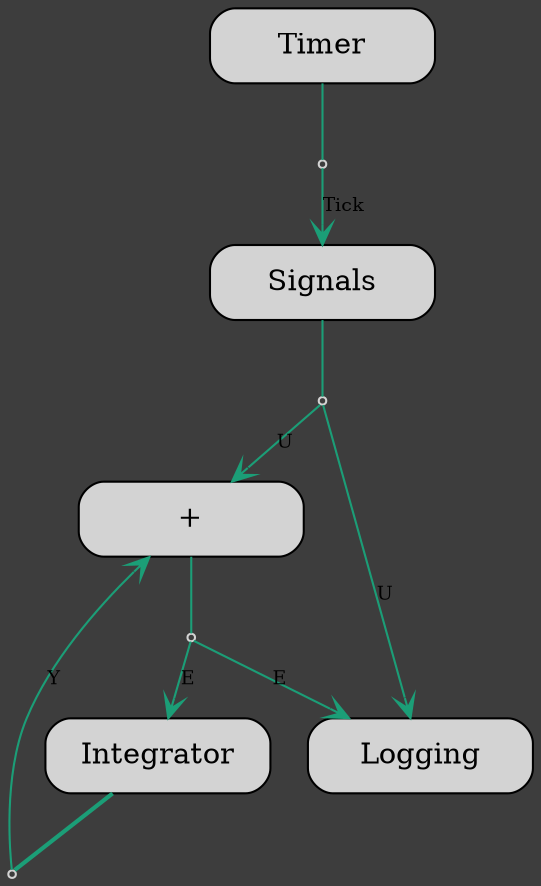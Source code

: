 
digraph  G {
  overlap = scale;
  splines = true;
  bgcolor = gray24;
  {node [shape=box, width=1.5, style="rounded,filled", fillcolor=lightgray]; 15508195544299657810 [label="Timer"]; 5502339216061849736 [label="Signals"]; 2035493763424378550 [label="+"]; 12015025960535244509 [label="Integrator"]; 2201317215049037460 [label="Logging"];}
  node [shape=point, fillcolor=gray24, color=lightgray];

  /* Outputs */
{
  edge [arrowhead=none,colorscheme=dark28];
  15508195544299657810 -> 15164962824015256459 [color=1];
5502339216061849736 -> 13617421333920241101 [color=1];
2035493763424378550 -> 12808559226776856679 [color=1];
12015025960535244509 -> 4106161941533858576 [color=1, style=bold];
}
  /* Inputs */
{
  edge [arrowhead=vee,fontsize=9, fontcolor=lightgray, labelfloat=true,colorscheme=dark28]
  15164962824015256459 -> 5502339216061849736 [label="Tick", color=1];
13617421333920241101 -> 2035493763424378550 [label="U", color=1];
4106161941533858576 -> 2035493763424378550 [label="Y", color=1];
12808559226776856679 -> 12015025960535244509 [label="E", color=1];
13617421333920241101 -> 2201317215049037460 [label="U", color=1];
12808559226776856679 -> 2201317215049037460 [label="E", color=1];
}
}
